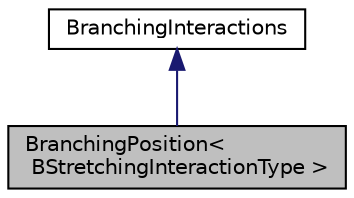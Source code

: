digraph "BranchingPosition&lt; BStretchingInteractionType &gt;"
{
 // INTERACTIVE_SVG=YES
  edge [fontname="Helvetica",fontsize="10",labelfontname="Helvetica",labelfontsize="10"];
  node [fontname="Helvetica",fontsize="10",shape=record];
  Node0 [label="BranchingPosition\<\l BStretchingInteractionType \>",height=0.2,width=0.4,color="black", fillcolor="grey75", style="filled", fontcolor="black"];
  Node1 -> Node0 [dir="back",color="midnightblue",fontsize="10",style="solid",fontname="Helvetica"];
  Node1 [label="BranchingInteractions",height=0.2,width=0.4,color="black", fillcolor="white", style="filled",URL="$classBranchingInteractions.html",tooltip="Represents an interaction at a BranchingPoint. "];
}
